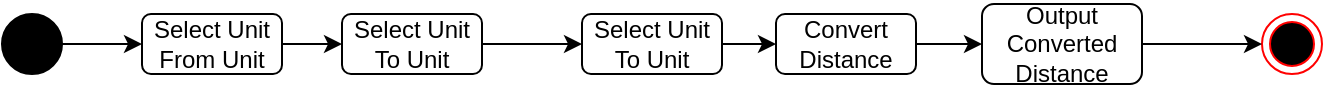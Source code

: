 <mxfile version="16.5.6" type="device"><diagram id="kVCz6REG1PQ5TiHiE7SF" name="Page-1"><mxGraphModel dx="1673" dy="941" grid="1" gridSize="10" guides="1" tooltips="1" connect="1" arrows="1" fold="1" page="1" pageScale="1" pageWidth="827" pageHeight="1169" math="0" shadow="0"><root><mxCell id="0"/><mxCell id="1" parent="0"/><mxCell id="9Et9CTfofPtgMjB49rKl-1" value="" style="ellipse;html=1;shape=endState;fillColor=#000000;strokeColor=#ff0000;" vertex="1" parent="1"><mxGeometry x="1000" y="360" width="30" height="30" as="geometry"/></mxCell><mxCell id="9Et9CTfofPtgMjB49rKl-5" value="" style="edgeStyle=orthogonalEdgeStyle;rounded=0;orthogonalLoop=1;jettySize=auto;html=1;" edge="1" parent="1" source="9Et9CTfofPtgMjB49rKl-3" target="9Et9CTfofPtgMjB49rKl-4"><mxGeometry relative="1" as="geometry"/></mxCell><mxCell id="9Et9CTfofPtgMjB49rKl-3" value="" style="ellipse;whiteSpace=wrap;html=1;aspect=fixed;strokeColor=#000000;fillColor=#000000;" vertex="1" parent="1"><mxGeometry x="370" y="360" width="30" height="30" as="geometry"/></mxCell><mxCell id="9Et9CTfofPtgMjB49rKl-7" value="" style="edgeStyle=orthogonalEdgeStyle;rounded=0;orthogonalLoop=1;jettySize=auto;html=1;" edge="1" parent="1" source="9Et9CTfofPtgMjB49rKl-4" target="9Et9CTfofPtgMjB49rKl-6"><mxGeometry relative="1" as="geometry"/></mxCell><mxCell id="9Et9CTfofPtgMjB49rKl-4" value="Select Unit From Unit" style="rounded=1;whiteSpace=wrap;html=1;" vertex="1" parent="1"><mxGeometry x="440" y="360" width="70" height="30" as="geometry"/></mxCell><mxCell id="9Et9CTfofPtgMjB49rKl-9" value="" style="edgeStyle=orthogonalEdgeStyle;rounded=0;orthogonalLoop=1;jettySize=auto;html=1;entryX=0;entryY=0.5;entryDx=0;entryDy=0;" edge="1" parent="1" source="9Et9CTfofPtgMjB49rKl-6" target="9Et9CTfofPtgMjB49rKl-10"><mxGeometry relative="1" as="geometry"><mxPoint x="665" y="375" as="targetPoint"/></mxGeometry></mxCell><mxCell id="9Et9CTfofPtgMjB49rKl-6" value="Select Unit To Unit" style="rounded=1;whiteSpace=wrap;html=1;" vertex="1" parent="1"><mxGeometry x="540" y="360" width="70" height="30" as="geometry"/></mxCell><mxCell id="9Et9CTfofPtgMjB49rKl-13" value="" style="edgeStyle=orthogonalEdgeStyle;rounded=0;orthogonalLoop=1;jettySize=auto;html=1;" edge="1" parent="1" source="9Et9CTfofPtgMjB49rKl-10" target="9Et9CTfofPtgMjB49rKl-11"><mxGeometry relative="1" as="geometry"/></mxCell><mxCell id="9Et9CTfofPtgMjB49rKl-10" value="Select Unit To Unit" style="rounded=1;whiteSpace=wrap;html=1;" vertex="1" parent="1"><mxGeometry x="660" y="360" width="70" height="30" as="geometry"/></mxCell><mxCell id="9Et9CTfofPtgMjB49rKl-14" value="" style="edgeStyle=orthogonalEdgeStyle;rounded=0;orthogonalLoop=1;jettySize=auto;html=1;" edge="1" parent="1" source="9Et9CTfofPtgMjB49rKl-11" target="9Et9CTfofPtgMjB49rKl-12"><mxGeometry relative="1" as="geometry"/></mxCell><mxCell id="9Et9CTfofPtgMjB49rKl-11" value="Convert Distance" style="rounded=1;whiteSpace=wrap;html=1;" vertex="1" parent="1"><mxGeometry x="757" y="360" width="70" height="30" as="geometry"/></mxCell><mxCell id="9Et9CTfofPtgMjB49rKl-15" value="" style="edgeStyle=orthogonalEdgeStyle;rounded=0;orthogonalLoop=1;jettySize=auto;html=1;" edge="1" parent="1" source="9Et9CTfofPtgMjB49rKl-12" target="9Et9CTfofPtgMjB49rKl-1"><mxGeometry relative="1" as="geometry"/></mxCell><mxCell id="9Et9CTfofPtgMjB49rKl-12" value="Output Converted Distance" style="rounded=1;whiteSpace=wrap;html=1;" vertex="1" parent="1"><mxGeometry x="860" y="355" width="80" height="40" as="geometry"/></mxCell></root></mxGraphModel></diagram></mxfile>